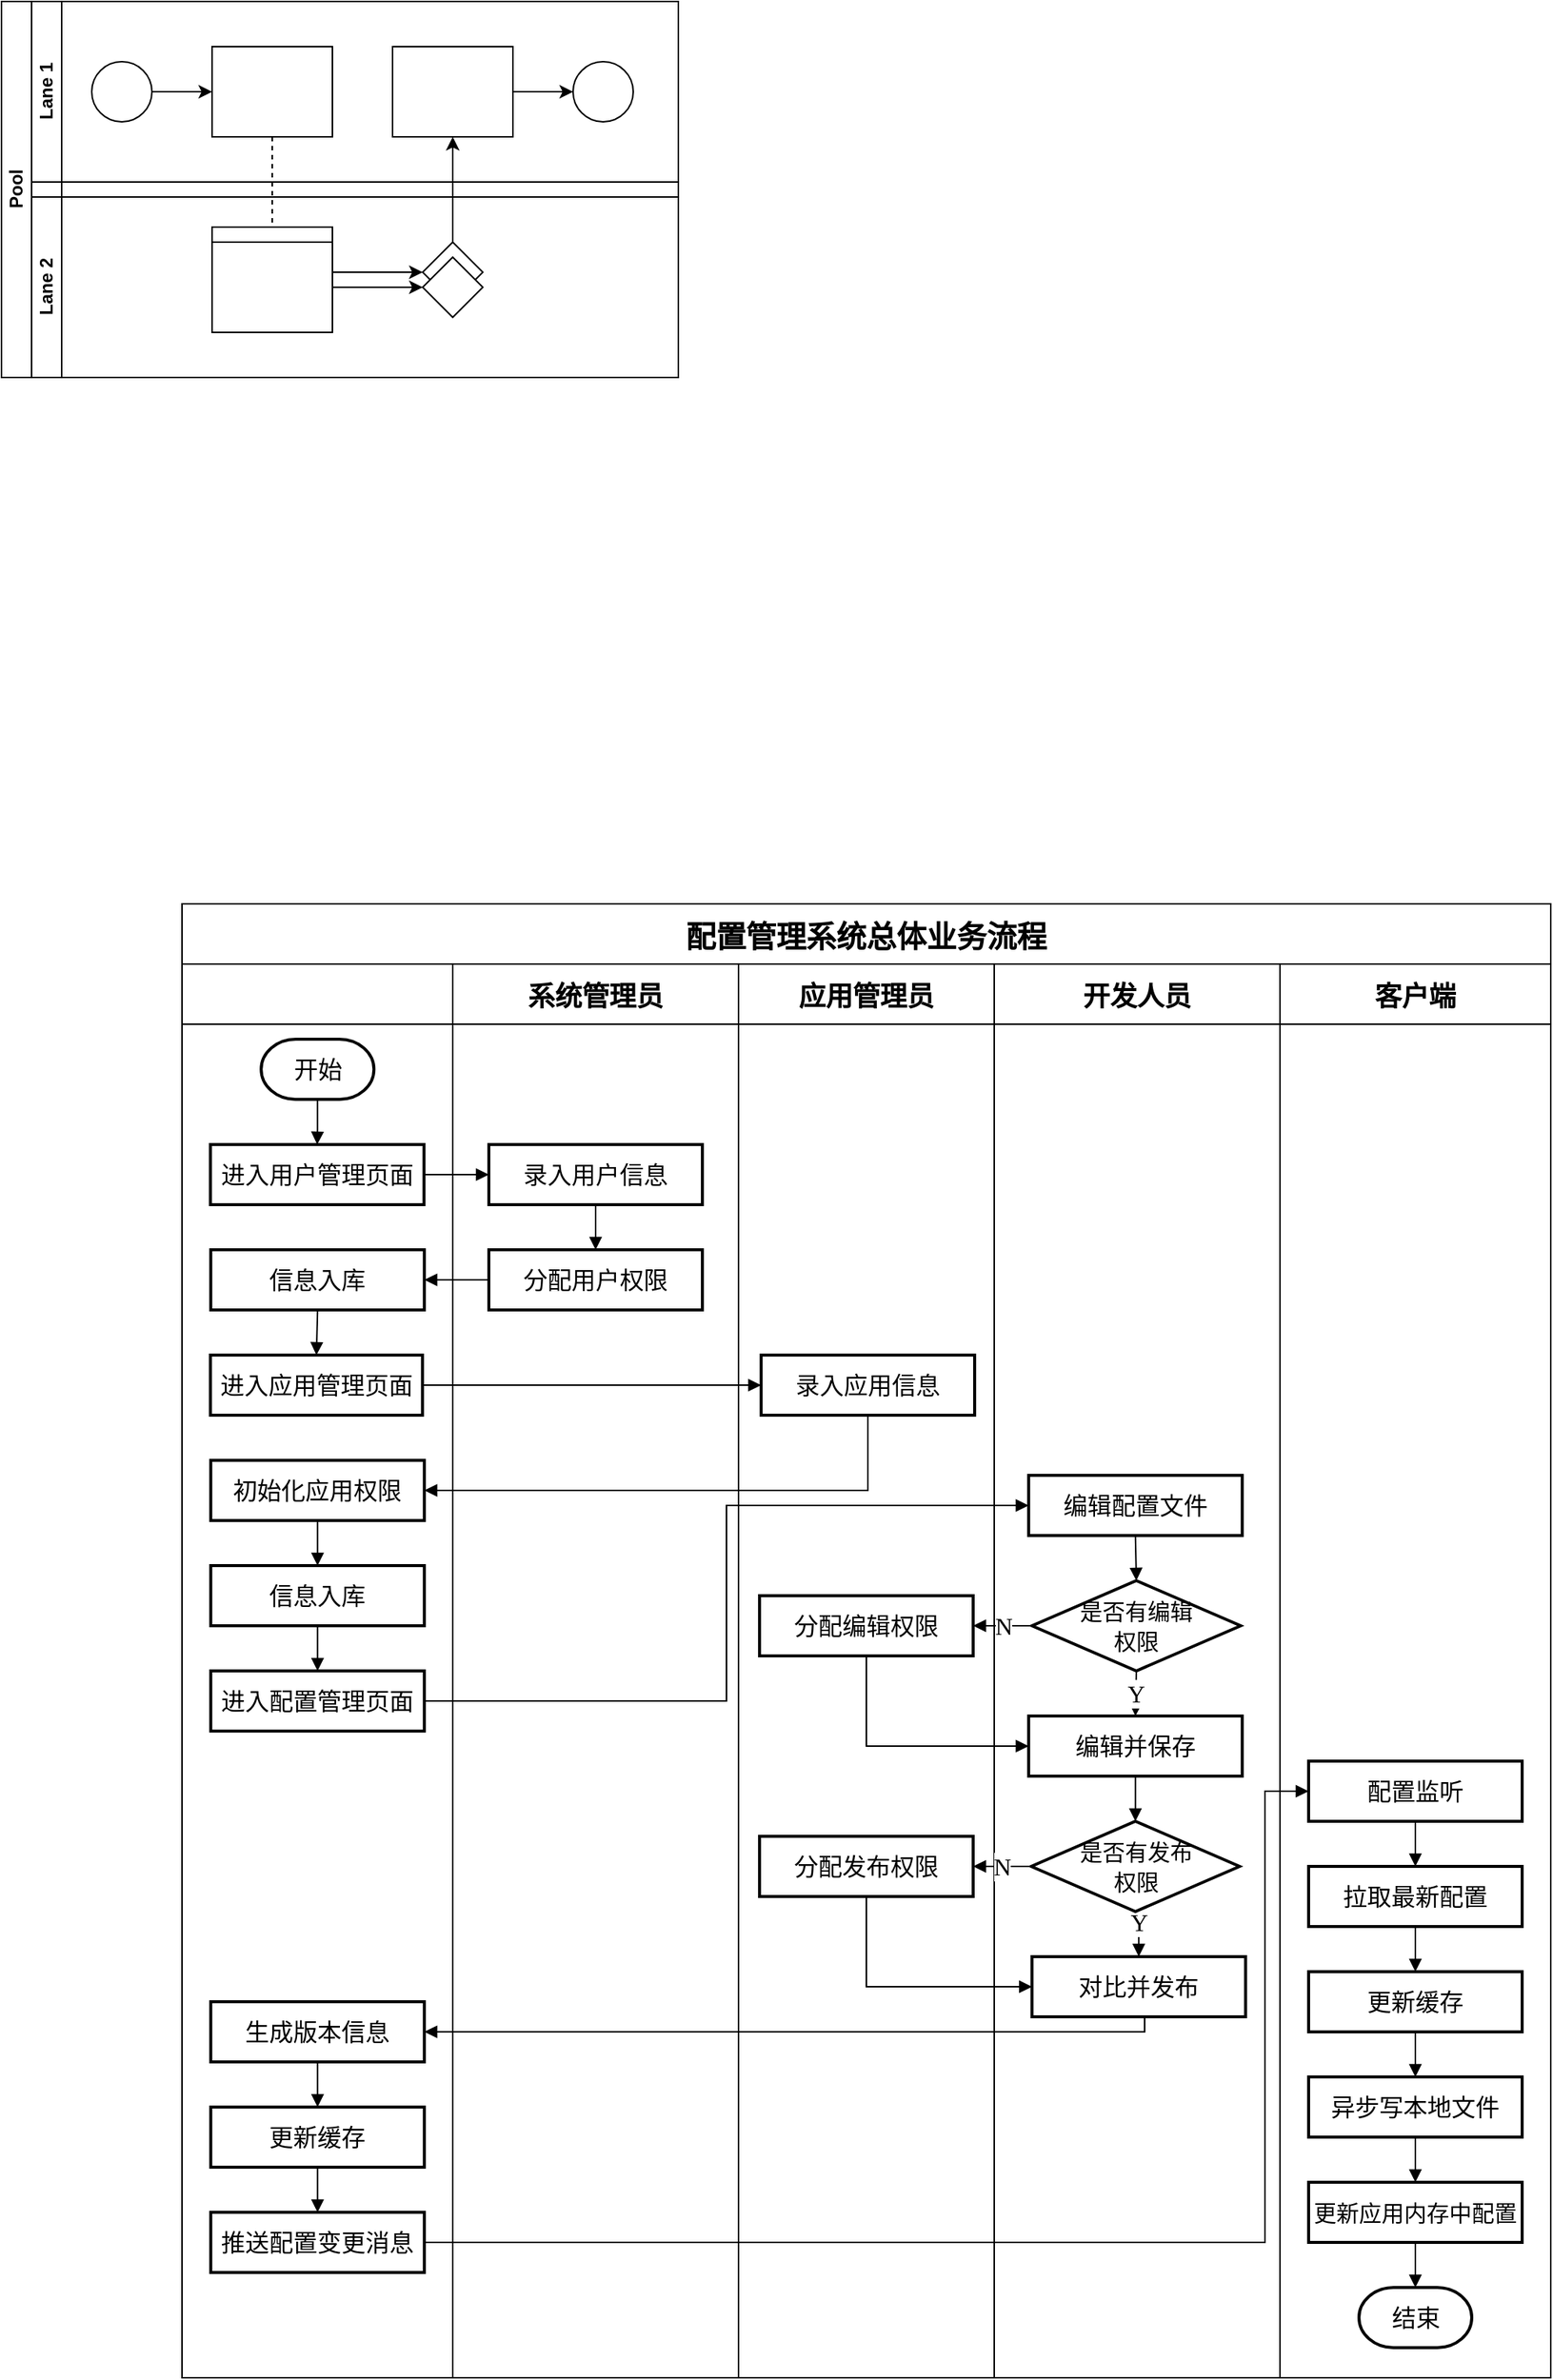 <mxfile version="17.1.3" type="github" pages="3">
  <diagram id="prtHgNgQTEPvFCAcTncT" name="Page-1">
    <mxGraphModel dx="1426" dy="826" grid="1" gridSize="10" guides="1" tooltips="1" connect="1" arrows="1" fold="1" page="1" pageScale="1" pageWidth="2339" pageHeight="3300" math="0" shadow="0">
      <root>
        <mxCell id="0" />
        <mxCell id="1" parent="0" />
        <mxCell id="dNxyNK7c78bLwvsdeMH5-19" value="Pool" style="swimlane;html=1;childLayout=stackLayout;resizeParent=1;resizeParentMax=0;horizontal=0;startSize=20;horizontalStack=0;" parent="1" vertex="1">
          <mxGeometry x="120" y="120" width="450" height="250" as="geometry">
            <mxRectangle x="120" y="120" width="30" height="50" as="alternateBounds" />
          </mxGeometry>
        </mxCell>
        <mxCell id="dNxyNK7c78bLwvsdeMH5-27" value="" style="edgeStyle=orthogonalEdgeStyle;rounded=0;orthogonalLoop=1;jettySize=auto;html=1;dashed=1;endArrow=none;endFill=0;" parent="dNxyNK7c78bLwvsdeMH5-19" source="dNxyNK7c78bLwvsdeMH5-24" target="dNxyNK7c78bLwvsdeMH5-26" edge="1">
          <mxGeometry relative="1" as="geometry" />
        </mxCell>
        <mxCell id="dNxyNK7c78bLwvsdeMH5-31" style="edgeStyle=orthogonalEdgeStyle;rounded=0;orthogonalLoop=1;jettySize=auto;html=1;endArrow=classic;endFill=1;" parent="dNxyNK7c78bLwvsdeMH5-19" source="dNxyNK7c78bLwvsdeMH5-28" target="dNxyNK7c78bLwvsdeMH5-30" edge="1">
          <mxGeometry relative="1" as="geometry" />
        </mxCell>
        <mxCell id="dNxyNK7c78bLwvsdeMH5-20" value="Lane 1" style="swimlane;html=1;startSize=20;horizontal=0;" parent="dNxyNK7c78bLwvsdeMH5-19" vertex="1">
          <mxGeometry x="20" width="430" height="120" as="geometry" />
        </mxCell>
        <mxCell id="dNxyNK7c78bLwvsdeMH5-25" value="" style="edgeStyle=orthogonalEdgeStyle;rounded=0;orthogonalLoop=1;jettySize=auto;html=1;" parent="dNxyNK7c78bLwvsdeMH5-20" source="dNxyNK7c78bLwvsdeMH5-23" target="dNxyNK7c78bLwvsdeMH5-24" edge="1">
          <mxGeometry relative="1" as="geometry" />
        </mxCell>
        <mxCell id="dNxyNK7c78bLwvsdeMH5-23" value="" style="ellipse;whiteSpace=wrap;html=1;" parent="dNxyNK7c78bLwvsdeMH5-20" vertex="1">
          <mxGeometry x="40" y="40" width="40" height="40" as="geometry" />
        </mxCell>
        <mxCell id="dNxyNK7c78bLwvsdeMH5-24" value="" style="rounded=0;whiteSpace=wrap;html=1;fontFamily=Helvetica;fontSize=12;fontColor=#000000;align=center;" parent="dNxyNK7c78bLwvsdeMH5-20" vertex="1">
          <mxGeometry x="120" y="30" width="80" height="60" as="geometry" />
        </mxCell>
        <mxCell id="dNxyNK7c78bLwvsdeMH5-33" value="" style="edgeStyle=orthogonalEdgeStyle;rounded=0;orthogonalLoop=1;jettySize=auto;html=1;endArrow=classic;endFill=1;" parent="dNxyNK7c78bLwvsdeMH5-20" source="dNxyNK7c78bLwvsdeMH5-30" target="dNxyNK7c78bLwvsdeMH5-32" edge="1">
          <mxGeometry relative="1" as="geometry" />
        </mxCell>
        <mxCell id="dNxyNK7c78bLwvsdeMH5-30" value="" style="rounded=0;whiteSpace=wrap;html=1;fontFamily=Helvetica;fontSize=12;fontColor=#000000;align=center;" parent="dNxyNK7c78bLwvsdeMH5-20" vertex="1">
          <mxGeometry x="240" y="30" width="80" height="60" as="geometry" />
        </mxCell>
        <mxCell id="dNxyNK7c78bLwvsdeMH5-32" value="" style="ellipse;whiteSpace=wrap;html=1;" parent="dNxyNK7c78bLwvsdeMH5-20" vertex="1">
          <mxGeometry x="360" y="40" width="40" height="40" as="geometry" />
        </mxCell>
        <mxCell id="dNxyNK7c78bLwvsdeMH5-21" value="Lane 2" style="swimlane;html=1;startSize=20;horizontal=0;" parent="dNxyNK7c78bLwvsdeMH5-19" vertex="1">
          <mxGeometry x="20" y="120" width="430" height="130" as="geometry" />
        </mxCell>
        <mxCell id="dNxyNK7c78bLwvsdeMH5-29" value="" style="edgeStyle=orthogonalEdgeStyle;rounded=0;orthogonalLoop=1;jettySize=auto;html=1;endArrow=classic;endFill=1;" parent="dNxyNK7c78bLwvsdeMH5-21" source="dNxyNK7c78bLwvsdeMH5-26" target="dNxyNK7c78bLwvsdeMH5-28" edge="1">
          <mxGeometry relative="1" as="geometry" />
        </mxCell>
        <mxCell id="dNxyNK7c78bLwvsdeMH5-26" value="" style="rounded=0;whiteSpace=wrap;html=1;fontFamily=Helvetica;fontSize=12;fontColor=#000000;align=center;" parent="dNxyNK7c78bLwvsdeMH5-21" vertex="1">
          <mxGeometry x="120" y="30" width="80" height="60" as="geometry" />
        </mxCell>
        <mxCell id="dNxyNK7c78bLwvsdeMH5-28" value="" style="rhombus;whiteSpace=wrap;html=1;fontFamily=Helvetica;fontSize=12;fontColor=#000000;align=center;" parent="dNxyNK7c78bLwvsdeMH5-21" vertex="1">
          <mxGeometry x="260" y="40" width="40" height="40" as="geometry" />
        </mxCell>
        <mxCell id="vpVi7uINoblf6swb5dLl-22" value="Lane 2" style="swimlane;html=1;startSize=20;horizontal=0;" vertex="1" parent="dNxyNK7c78bLwvsdeMH5-21">
          <mxGeometry y="10" width="430" height="120" as="geometry" />
        </mxCell>
        <mxCell id="vpVi7uINoblf6swb5dLl-23" value="" style="edgeStyle=orthogonalEdgeStyle;rounded=0;orthogonalLoop=1;jettySize=auto;html=1;endArrow=classic;endFill=1;" edge="1" parent="vpVi7uINoblf6swb5dLl-22" source="vpVi7uINoblf6swb5dLl-24" target="vpVi7uINoblf6swb5dLl-25">
          <mxGeometry relative="1" as="geometry" />
        </mxCell>
        <mxCell id="vpVi7uINoblf6swb5dLl-24" value="" style="rounded=0;whiteSpace=wrap;html=1;fontFamily=Helvetica;fontSize=12;fontColor=#000000;align=center;" vertex="1" parent="vpVi7uINoblf6swb5dLl-22">
          <mxGeometry x="120" y="30" width="80" height="60" as="geometry" />
        </mxCell>
        <mxCell id="vpVi7uINoblf6swb5dLl-25" value="" style="rhombus;whiteSpace=wrap;html=1;fontFamily=Helvetica;fontSize=12;fontColor=#000000;align=center;" vertex="1" parent="vpVi7uINoblf6swb5dLl-22">
          <mxGeometry x="260" y="40" width="40" height="40" as="geometry" />
        </mxCell>
        <mxCell id="Mh_DxKDhMLInw4IBFgg--3" value="配置管理系统总体业务流程" style="swimlane;childLayout=stackLayout;resizeParent=1;resizeParentMax=0;startSize=40;fontFamily=华文宋体;fontSize=20;fillColor=default;rounded=0;" vertex="1" parent="1">
          <mxGeometry x="240" y="720" width="910" height="980" as="geometry" />
        </mxCell>
        <mxCell id="Mh_DxKDhMLInw4IBFgg--4" value="" style="swimlane;startSize=40;fontFamily=华文宋体;fontSize=18;swimlaneLine=1;rounded=0;" vertex="1" parent="Mh_DxKDhMLInw4IBFgg--3">
          <mxGeometry y="40" width="180" height="940" as="geometry" />
        </mxCell>
        <mxCell id="Mh_DxKDhMLInw4IBFgg--13" value="" style="edgeStyle=orthogonalEdgeStyle;rounded=0;orthogonalLoop=1;jettySize=auto;html=1;fontFamily=华文宋体;fontSize=16;endArrow=block;endFill=1;" edge="1" parent="Mh_DxKDhMLInw4IBFgg--4" source="Mh_DxKDhMLInw4IBFgg--10" target="Mh_DxKDhMLInw4IBFgg--12">
          <mxGeometry relative="1" as="geometry" />
        </mxCell>
        <mxCell id="Mh_DxKDhMLInw4IBFgg--10" value="&lt;font style=&quot;font-size: 16px;&quot;&gt;开始&lt;/font&gt;" style="strokeWidth=2;html=1;shape=mxgraph.flowchart.terminator;whiteSpace=wrap;fontFamily=华文宋体;fontSize=16;" vertex="1" parent="Mh_DxKDhMLInw4IBFgg--4">
          <mxGeometry x="52.63" y="50" width="75" height="40" as="geometry" />
        </mxCell>
        <mxCell id="Mh_DxKDhMLInw4IBFgg--12" value="&lt;font style=&quot;font-size: 16px;&quot;&gt;进入用户管理页面&lt;/font&gt;" style="whiteSpace=wrap;html=1;fontSize=16;fontFamily=华文宋体;strokeWidth=2;align=center;verticalAlign=middle;" vertex="1" parent="Mh_DxKDhMLInw4IBFgg--4">
          <mxGeometry x="18.88" y="120" width="142" height="40" as="geometry" />
        </mxCell>
        <mxCell id="Mh_DxKDhMLInw4IBFgg--26" style="edgeStyle=orthogonalEdgeStyle;rounded=0;orthogonalLoop=1;jettySize=auto;html=1;exitX=0.5;exitY=1;exitDx=0;exitDy=0;entryX=0.5;entryY=0;entryDx=0;entryDy=0;fontFamily=华文宋体;fontSize=16;fontColor=none;endArrow=block;endFill=1;" edge="1" parent="Mh_DxKDhMLInw4IBFgg--4" source="Mh_DxKDhMLInw4IBFgg--20" target="Mh_DxKDhMLInw4IBFgg--24">
          <mxGeometry relative="1" as="geometry" />
        </mxCell>
        <mxCell id="Mh_DxKDhMLInw4IBFgg--20" value="&lt;font style=&quot;font-size: 16px;&quot;&gt;信息入库&lt;/font&gt;" style="whiteSpace=wrap;html=1;fontSize=16;fontFamily=华文宋体;strokeWidth=2;align=center;verticalAlign=middle;" vertex="1" parent="Mh_DxKDhMLInw4IBFgg--4">
          <mxGeometry x="19.13" y="190" width="142" height="40" as="geometry" />
        </mxCell>
        <mxCell id="Mh_DxKDhMLInw4IBFgg--24" value="&lt;font style=&quot;font-size: 16px;&quot;&gt;进入应用管理页面&lt;/font&gt;" style="whiteSpace=wrap;html=1;fontSize=16;fontFamily=华文宋体;strokeWidth=2;align=center;verticalAlign=middle;" vertex="1" parent="Mh_DxKDhMLInw4IBFgg--4">
          <mxGeometry x="18.88" y="260" width="141" height="40" as="geometry" />
        </mxCell>
        <mxCell id="Mh_DxKDhMLInw4IBFgg--41" style="edgeStyle=orthogonalEdgeStyle;rounded=0;orthogonalLoop=1;jettySize=auto;html=1;exitX=0.5;exitY=1;exitDx=0;exitDy=0;entryX=0.5;entryY=0;entryDx=0;entryDy=0;fontFamily=华文宋体;fontSize=16;fontColor=none;endArrow=block;endFill=1;" edge="1" parent="Mh_DxKDhMLInw4IBFgg--4" source="Mh_DxKDhMLInw4IBFgg--38" target="Mh_DxKDhMLInw4IBFgg--40">
          <mxGeometry relative="1" as="geometry" />
        </mxCell>
        <mxCell id="Mh_DxKDhMLInw4IBFgg--38" value="&lt;font style=&quot;font-size: 16px&quot;&gt;初始化应用权限&lt;/font&gt;" style="whiteSpace=wrap;html=1;fontSize=16;fontFamily=华文宋体;strokeWidth=2;align=center;verticalAlign=middle;" vertex="1" parent="Mh_DxKDhMLInw4IBFgg--4">
          <mxGeometry x="19.13" y="330" width="142" height="40" as="geometry" />
        </mxCell>
        <mxCell id="Mh_DxKDhMLInw4IBFgg--66" style="edgeStyle=orthogonalEdgeStyle;rounded=0;orthogonalLoop=1;jettySize=auto;html=1;exitX=0.5;exitY=1;exitDx=0;exitDy=0;entryX=0.5;entryY=0;entryDx=0;entryDy=0;fontFamily=华文宋体;fontSize=16;fontColor=none;endArrow=block;endFill=1;" edge="1" parent="Mh_DxKDhMLInw4IBFgg--4" source="Mh_DxKDhMLInw4IBFgg--40" target="Mh_DxKDhMLInw4IBFgg--65">
          <mxGeometry relative="1" as="geometry" />
        </mxCell>
        <mxCell id="Mh_DxKDhMLInw4IBFgg--40" value="&lt;font style=&quot;font-size: 16px&quot;&gt;信息入库&lt;/font&gt;" style="whiteSpace=wrap;html=1;fontSize=16;fontFamily=华文宋体;strokeWidth=2;align=center;verticalAlign=middle;" vertex="1" parent="Mh_DxKDhMLInw4IBFgg--4">
          <mxGeometry x="19.13" y="400" width="142" height="40" as="geometry" />
        </mxCell>
        <mxCell id="Mh_DxKDhMLInw4IBFgg--65" value="&lt;font style=&quot;font-size: 16px;&quot;&gt;进入配置管理页面&lt;/font&gt;" style="whiteSpace=wrap;html=1;fontSize=16;fontFamily=华文宋体;strokeWidth=2;align=center;verticalAlign=middle;" vertex="1" parent="Mh_DxKDhMLInw4IBFgg--4">
          <mxGeometry x="19.13" y="470" width="142" height="40" as="geometry" />
        </mxCell>
        <mxCell id="Mh_DxKDhMLInw4IBFgg--125" style="edgeStyle=orthogonalEdgeStyle;rounded=0;orthogonalLoop=1;jettySize=auto;html=1;exitX=0.5;exitY=1;exitDx=0;exitDy=0;entryX=0.5;entryY=0;entryDx=0;entryDy=0;fontFamily=华文宋体;fontSize=16;fontColor=none;endArrow=block;endFill=1;" edge="1" parent="Mh_DxKDhMLInw4IBFgg--4" source="Mh_DxKDhMLInw4IBFgg--121" target="Mh_DxKDhMLInw4IBFgg--122">
          <mxGeometry relative="1" as="geometry" />
        </mxCell>
        <mxCell id="Mh_DxKDhMLInw4IBFgg--121" value="&lt;span style=&quot;font-size: 16px;&quot;&gt;生成版本信息&lt;/span&gt;" style="whiteSpace=wrap;html=1;fontSize=16;fontFamily=华文宋体;strokeWidth=2;align=center;verticalAlign=middle;" vertex="1" parent="Mh_DxKDhMLInw4IBFgg--4">
          <mxGeometry x="19.13" y="690" width="142" height="40" as="geometry" />
        </mxCell>
        <mxCell id="Mh_DxKDhMLInw4IBFgg--127" style="edgeStyle=orthogonalEdgeStyle;rounded=0;orthogonalLoop=1;jettySize=auto;html=1;exitX=0.5;exitY=1;exitDx=0;exitDy=0;entryX=0.5;entryY=0;entryDx=0;entryDy=0;fontFamily=华文宋体;fontSize=16;fontColor=none;endArrow=block;endFill=1;" edge="1" parent="Mh_DxKDhMLInw4IBFgg--4" source="Mh_DxKDhMLInw4IBFgg--122" target="Mh_DxKDhMLInw4IBFgg--126">
          <mxGeometry relative="1" as="geometry" />
        </mxCell>
        <mxCell id="Mh_DxKDhMLInw4IBFgg--122" value="&lt;span style=&quot;font-size: 16px;&quot;&gt;更新缓存&lt;/span&gt;" style="whiteSpace=wrap;html=1;fontSize=16;fontFamily=华文宋体;strokeWidth=2;align=center;verticalAlign=middle;" vertex="1" parent="Mh_DxKDhMLInw4IBFgg--4">
          <mxGeometry x="19.13" y="760" width="142" height="40" as="geometry" />
        </mxCell>
        <mxCell id="Mh_DxKDhMLInw4IBFgg--126" value="&lt;span style=&quot;font-size: 16px;&quot;&gt;推送配置变更消息&lt;/span&gt;" style="whiteSpace=wrap;html=1;fontSize=16;fontFamily=华文宋体;strokeWidth=2;align=center;verticalAlign=middle;" vertex="1" parent="Mh_DxKDhMLInw4IBFgg--4">
          <mxGeometry x="19.13" y="830" width="142" height="40" as="geometry" />
        </mxCell>
        <mxCell id="Mh_DxKDhMLInw4IBFgg--5" value="系统管理员" style="swimlane;startSize=40;fontFamily=华文宋体;fontSize=18;" vertex="1" parent="Mh_DxKDhMLInw4IBFgg--3">
          <mxGeometry x="180" y="40" width="190" height="940" as="geometry" />
        </mxCell>
        <mxCell id="Mh_DxKDhMLInw4IBFgg--19" style="edgeStyle=orthogonalEdgeStyle;rounded=0;orthogonalLoop=1;jettySize=auto;html=1;exitX=0.5;exitY=1;exitDx=0;exitDy=0;entryX=0.5;entryY=0;entryDx=0;entryDy=0;fontFamily=华文宋体;fontSize=16;fontColor=none;endArrow=block;endFill=1;" edge="1" parent="Mh_DxKDhMLInw4IBFgg--5" source="Mh_DxKDhMLInw4IBFgg--16" target="Mh_DxKDhMLInw4IBFgg--18">
          <mxGeometry relative="1" as="geometry" />
        </mxCell>
        <mxCell id="Mh_DxKDhMLInw4IBFgg--16" value="&lt;font style=&quot;font-size: 16px;&quot;&gt;录入用户信息&lt;/font&gt;" style="whiteSpace=wrap;html=1;fontSize=16;fontFamily=华文宋体;strokeWidth=2;align=center;verticalAlign=middle;" vertex="1" parent="Mh_DxKDhMLInw4IBFgg--5">
          <mxGeometry x="24" y="120" width="142" height="40" as="geometry" />
        </mxCell>
        <mxCell id="Mh_DxKDhMLInw4IBFgg--18" value="&lt;font style=&quot;font-size: 16px;&quot;&gt;分配用户权限&lt;/font&gt;" style="whiteSpace=wrap;html=1;fontSize=16;fontFamily=华文宋体;strokeWidth=2;align=center;verticalAlign=middle;" vertex="1" parent="Mh_DxKDhMLInw4IBFgg--5">
          <mxGeometry x="24" y="190" width="142" height="40" as="geometry" />
        </mxCell>
        <mxCell id="Mh_DxKDhMLInw4IBFgg--7" value="应用管理员" style="swimlane;startSize=40;fontFamily=华文宋体;fontSize=18;" vertex="1" parent="Mh_DxKDhMLInw4IBFgg--3">
          <mxGeometry x="370" y="40" width="170" height="940" as="geometry" />
        </mxCell>
        <mxCell id="Mh_DxKDhMLInw4IBFgg--27" value="&lt;font style=&quot;font-size: 16px;&quot;&gt;录入应用信息&lt;/font&gt;" style="whiteSpace=wrap;html=1;fontSize=16;fontFamily=华文宋体;strokeWidth=2;align=center;verticalAlign=middle;" vertex="1" parent="Mh_DxKDhMLInw4IBFgg--7">
          <mxGeometry x="15" y="260" width="142" height="40" as="geometry" />
        </mxCell>
        <mxCell id="Mh_DxKDhMLInw4IBFgg--71" value="&lt;font style=&quot;font-size: 16px;&quot;&gt;分配编辑权限&lt;/font&gt;" style="whiteSpace=wrap;html=1;fontSize=16;fontFamily=华文宋体;strokeWidth=2;align=center;verticalAlign=middle;" vertex="1" parent="Mh_DxKDhMLInw4IBFgg--7">
          <mxGeometry x="14" y="420" width="142" height="40" as="geometry" />
        </mxCell>
        <mxCell id="Mh_DxKDhMLInw4IBFgg--115" value="&lt;font style=&quot;font-size: 16px;&quot;&gt;分配发布权限&lt;/font&gt;" style="whiteSpace=wrap;html=1;fontSize=16;fontFamily=华文宋体;strokeWidth=2;align=center;verticalAlign=middle;" vertex="1" parent="Mh_DxKDhMLInw4IBFgg--7">
          <mxGeometry x="14" y="580" width="142" height="40" as="geometry" />
        </mxCell>
        <mxCell id="Mh_DxKDhMLInw4IBFgg--6" value="开发人员" style="swimlane;startSize=40;fontFamily=华文宋体;fontSize=18;" vertex="1" parent="Mh_DxKDhMLInw4IBFgg--3">
          <mxGeometry x="540" y="40" width="190" height="940" as="geometry" />
        </mxCell>
        <mxCell id="Mh_DxKDhMLInw4IBFgg--73" style="edgeStyle=orthogonalEdgeStyle;rounded=0;orthogonalLoop=1;jettySize=auto;html=1;exitX=0.5;exitY=1;exitDx=0;exitDy=0;entryX=0.5;entryY=0;entryDx=0;entryDy=0;entryPerimeter=0;fontFamily=华文宋体;fontSize=16;fontColor=none;endArrow=block;endFill=1;" edge="1" parent="Mh_DxKDhMLInw4IBFgg--6" source="Mh_DxKDhMLInw4IBFgg--67" target="Mh_DxKDhMLInw4IBFgg--69">
          <mxGeometry relative="1" as="geometry" />
        </mxCell>
        <mxCell id="Mh_DxKDhMLInw4IBFgg--67" value="&lt;span style=&quot;font-size: 16px;&quot;&gt;编辑配置文件&lt;/span&gt;" style="whiteSpace=wrap;html=1;fontSize=16;fontFamily=华文宋体;strokeWidth=2;align=center;verticalAlign=middle;" vertex="1" parent="Mh_DxKDhMLInw4IBFgg--6">
          <mxGeometry x="22.88" y="340" width="142" height="40" as="geometry" />
        </mxCell>
        <mxCell id="Mh_DxKDhMLInw4IBFgg--108" value="Y" style="edgeStyle=orthogonalEdgeStyle;rounded=0;orthogonalLoop=1;jettySize=auto;html=1;exitX=0.5;exitY=1;exitDx=0;exitDy=0;exitPerimeter=0;entryX=0.5;entryY=0;entryDx=0;entryDy=0;fontFamily=华文宋体;fontSize=16;fontColor=none;endArrow=block;endFill=1;" edge="1" parent="Mh_DxKDhMLInw4IBFgg--6" source="Mh_DxKDhMLInw4IBFgg--69" target="Mh_DxKDhMLInw4IBFgg--107">
          <mxGeometry relative="1" as="geometry" />
        </mxCell>
        <mxCell id="Mh_DxKDhMLInw4IBFgg--69" value="&lt;font style=&quot;font-size: 15px&quot;&gt;是否有编辑&lt;br&gt;权限&lt;/font&gt;" style="strokeWidth=2;html=1;shape=mxgraph.flowchart.decision;whiteSpace=wrap;rounded=0;fontFamily=华文宋体;fontSize=16;fontColor=none;fillColor=default;" vertex="1" parent="Mh_DxKDhMLInw4IBFgg--6">
          <mxGeometry x="25.13" y="410" width="138.75" height="60" as="geometry" />
        </mxCell>
        <mxCell id="Mh_DxKDhMLInw4IBFgg--111" style="edgeStyle=orthogonalEdgeStyle;rounded=0;orthogonalLoop=1;jettySize=auto;html=1;exitX=0.5;exitY=1;exitDx=0;exitDy=0;entryX=0.5;entryY=0;entryDx=0;entryDy=0;entryPerimeter=0;fontFamily=华文宋体;fontSize=16;fontColor=none;endArrow=block;endFill=1;" edge="1" parent="Mh_DxKDhMLInw4IBFgg--6" source="Mh_DxKDhMLInw4IBFgg--107" target="Mh_DxKDhMLInw4IBFgg--110">
          <mxGeometry relative="1" as="geometry" />
        </mxCell>
        <mxCell id="Mh_DxKDhMLInw4IBFgg--107" value="&lt;span style=&quot;font-size: 16px;&quot;&gt;编辑并保存&lt;/span&gt;" style="whiteSpace=wrap;html=1;fontSize=16;fontFamily=华文宋体;strokeWidth=2;align=center;verticalAlign=middle;" vertex="1" parent="Mh_DxKDhMLInw4IBFgg--6">
          <mxGeometry x="22.88" y="500" width="142" height="40" as="geometry" />
        </mxCell>
        <mxCell id="Mh_DxKDhMLInw4IBFgg--118" style="edgeStyle=orthogonalEdgeStyle;rounded=0;orthogonalLoop=1;jettySize=auto;html=1;exitX=0.5;exitY=1;exitDx=0;exitDy=0;exitPerimeter=0;entryX=0.5;entryY=0;entryDx=0;entryDy=0;fontFamily=华文宋体;fontSize=16;fontColor=none;endArrow=block;endFill=1;" edge="1" parent="Mh_DxKDhMLInw4IBFgg--6" source="Mh_DxKDhMLInw4IBFgg--110" target="Mh_DxKDhMLInw4IBFgg--117">
          <mxGeometry relative="1" as="geometry" />
        </mxCell>
        <mxCell id="Mh_DxKDhMLInw4IBFgg--119" value="Y" style="edgeLabel;html=1;align=center;verticalAlign=middle;resizable=0;points=[];fontSize=16;fontFamily=华文宋体;fontColor=none;" vertex="1" connectable="0" parent="Mh_DxKDhMLInw4IBFgg--118">
          <mxGeometry x="-0.467" relative="1" as="geometry">
            <mxPoint as="offset" />
          </mxGeometry>
        </mxCell>
        <mxCell id="Mh_DxKDhMLInw4IBFgg--110" value="&lt;font style=&quot;font-size: 15px&quot;&gt;是否有发布&lt;br&gt;权限&lt;/font&gt;" style="strokeWidth=2;html=1;shape=mxgraph.flowchart.decision;whiteSpace=wrap;rounded=0;fontFamily=华文宋体;fontSize=16;fontColor=none;fillColor=default;" vertex="1" parent="Mh_DxKDhMLInw4IBFgg--6">
          <mxGeometry x="24.63" y="570" width="138.5" height="60" as="geometry" />
        </mxCell>
        <mxCell id="Mh_DxKDhMLInw4IBFgg--117" value="&lt;span style=&quot;font-size: 16px;&quot;&gt;对比并发布&lt;/span&gt;" style="whiteSpace=wrap;html=1;fontSize=16;fontFamily=华文宋体;strokeWidth=2;align=center;verticalAlign=middle;" vertex="1" parent="Mh_DxKDhMLInw4IBFgg--6">
          <mxGeometry x="25.13" y="660" width="142" height="40" as="geometry" />
        </mxCell>
        <mxCell id="Mh_DxKDhMLInw4IBFgg--8" value="客户端" style="swimlane;startSize=40;fontFamily=华文宋体;fontSize=18;" vertex="1" parent="Mh_DxKDhMLInw4IBFgg--3">
          <mxGeometry x="730" y="40" width="180" height="940" as="geometry" />
        </mxCell>
        <mxCell id="Mh_DxKDhMLInw4IBFgg--229" style="edgeStyle=orthogonalEdgeStyle;rounded=0;orthogonalLoop=1;jettySize=auto;html=1;exitX=0.5;exitY=1;exitDx=0;exitDy=0;fontFamily=华文宋体;fontSize=16;fontColor=none;endArrow=block;endFill=1;" edge="1" parent="Mh_DxKDhMLInw4IBFgg--8" source="Mh_DxKDhMLInw4IBFgg--176" target="Mh_DxKDhMLInw4IBFgg--228">
          <mxGeometry relative="1" as="geometry" />
        </mxCell>
        <mxCell id="Mh_DxKDhMLInw4IBFgg--176" value="&lt;span style=&quot;font-size: 16px;&quot;&gt;配置监听&lt;/span&gt;" style="whiteSpace=wrap;html=1;fontSize=16;fontFamily=华文宋体;strokeWidth=2;align=center;verticalAlign=middle;" vertex="1" parent="Mh_DxKDhMLInw4IBFgg--8">
          <mxGeometry x="19" y="530" width="142" height="40" as="geometry" />
        </mxCell>
        <mxCell id="Mh_DxKDhMLInw4IBFgg--231" style="edgeStyle=orthogonalEdgeStyle;rounded=0;orthogonalLoop=1;jettySize=auto;html=1;exitX=0.5;exitY=1;exitDx=0;exitDy=0;entryX=0.5;entryY=0;entryDx=0;entryDy=0;fontFamily=华文宋体;fontSize=16;fontColor=none;endArrow=block;endFill=1;" edge="1" parent="Mh_DxKDhMLInw4IBFgg--8" source="Mh_DxKDhMLInw4IBFgg--228" target="Mh_DxKDhMLInw4IBFgg--230">
          <mxGeometry relative="1" as="geometry" />
        </mxCell>
        <mxCell id="Mh_DxKDhMLInw4IBFgg--228" value="&lt;span style=&quot;font-size: 16px;&quot;&gt;拉取最新配置&lt;/span&gt;" style="whiteSpace=wrap;html=1;fontSize=16;fontFamily=华文宋体;strokeWidth=2;align=center;verticalAlign=middle;" vertex="1" parent="Mh_DxKDhMLInw4IBFgg--8">
          <mxGeometry x="19" y="600" width="142" height="40" as="geometry" />
        </mxCell>
        <mxCell id="Mh_DxKDhMLInw4IBFgg--234" style="edgeStyle=orthogonalEdgeStyle;rounded=0;orthogonalLoop=1;jettySize=auto;html=1;exitX=0.5;exitY=1;exitDx=0;exitDy=0;entryX=0.5;entryY=0;entryDx=0;entryDy=0;fontFamily=华文宋体;fontSize=16;fontColor=none;endArrow=block;endFill=1;" edge="1" parent="Mh_DxKDhMLInw4IBFgg--8" source="Mh_DxKDhMLInw4IBFgg--230" target="Mh_DxKDhMLInw4IBFgg--233">
          <mxGeometry relative="1" as="geometry" />
        </mxCell>
        <mxCell id="Mh_DxKDhMLInw4IBFgg--230" value="&lt;span style=&quot;font-size: 16px;&quot;&gt;更新缓存&lt;/span&gt;" style="whiteSpace=wrap;html=1;fontSize=16;fontFamily=华文宋体;strokeWidth=2;align=center;verticalAlign=middle;" vertex="1" parent="Mh_DxKDhMLInw4IBFgg--8">
          <mxGeometry x="19" y="670" width="142" height="40" as="geometry" />
        </mxCell>
        <mxCell id="Mh_DxKDhMLInw4IBFgg--236" style="edgeStyle=orthogonalEdgeStyle;rounded=0;orthogonalLoop=1;jettySize=auto;html=1;exitX=0.5;exitY=1;exitDx=0;exitDy=0;fontFamily=华文宋体;fontSize=16;fontColor=none;endArrow=block;endFill=1;" edge="1" parent="Mh_DxKDhMLInw4IBFgg--8" source="Mh_DxKDhMLInw4IBFgg--233" target="Mh_DxKDhMLInw4IBFgg--235">
          <mxGeometry relative="1" as="geometry" />
        </mxCell>
        <mxCell id="Mh_DxKDhMLInw4IBFgg--233" value="&lt;span style=&quot;font-size: 16px;&quot;&gt;异步写本地文件&lt;/span&gt;" style="whiteSpace=wrap;html=1;fontSize=16;fontFamily=华文宋体;strokeWidth=2;align=center;verticalAlign=middle;" vertex="1" parent="Mh_DxKDhMLInw4IBFgg--8">
          <mxGeometry x="19" y="740" width="142" height="40" as="geometry" />
        </mxCell>
        <mxCell id="Mh_DxKDhMLInw4IBFgg--238" style="edgeStyle=orthogonalEdgeStyle;rounded=0;orthogonalLoop=1;jettySize=auto;html=1;exitX=0.5;exitY=1;exitDx=0;exitDy=0;fontFamily=华文宋体;fontSize=16;fontColor=none;endArrow=block;endFill=1;" edge="1" parent="Mh_DxKDhMLInw4IBFgg--8" source="Mh_DxKDhMLInw4IBFgg--235" target="Mh_DxKDhMLInw4IBFgg--237">
          <mxGeometry relative="1" as="geometry" />
        </mxCell>
        <mxCell id="Mh_DxKDhMLInw4IBFgg--235" value="&lt;span style=&quot;font-size: 15px;&quot;&gt;更新应用内存中配置&lt;/span&gt;" style="whiteSpace=wrap;html=1;fontSize=15;fontFamily=华文宋体;strokeWidth=2;align=center;verticalAlign=middle;" vertex="1" parent="Mh_DxKDhMLInw4IBFgg--8">
          <mxGeometry x="19" y="810" width="142" height="40" as="geometry" />
        </mxCell>
        <mxCell id="Mh_DxKDhMLInw4IBFgg--237" value="&lt;font style=&quot;font-size: 16px;&quot;&gt;结束&lt;/font&gt;" style="strokeWidth=2;html=1;shape=mxgraph.flowchart.terminator;whiteSpace=wrap;fontFamily=华文宋体;fontSize=16;" vertex="1" parent="Mh_DxKDhMLInw4IBFgg--8">
          <mxGeometry x="52.5" y="880" width="75" height="40" as="geometry" />
        </mxCell>
        <mxCell id="Mh_DxKDhMLInw4IBFgg--17" style="edgeStyle=orthogonalEdgeStyle;rounded=0;orthogonalLoop=1;jettySize=auto;html=1;exitX=1;exitY=0.5;exitDx=0;exitDy=0;fontFamily=华文宋体;fontSize=16;fontColor=none;endArrow=block;endFill=1;" edge="1" parent="Mh_DxKDhMLInw4IBFgg--3" source="Mh_DxKDhMLInw4IBFgg--12" target="Mh_DxKDhMLInw4IBFgg--16">
          <mxGeometry relative="1" as="geometry" />
        </mxCell>
        <mxCell id="Mh_DxKDhMLInw4IBFgg--21" style="edgeStyle=orthogonalEdgeStyle;rounded=0;orthogonalLoop=1;jettySize=auto;html=1;exitX=0;exitY=0.5;exitDx=0;exitDy=0;entryX=1;entryY=0.5;entryDx=0;entryDy=0;fontFamily=华文宋体;fontSize=16;fontColor=none;endArrow=block;endFill=1;" edge="1" parent="Mh_DxKDhMLInw4IBFgg--3" source="Mh_DxKDhMLInw4IBFgg--18" target="Mh_DxKDhMLInw4IBFgg--20">
          <mxGeometry relative="1" as="geometry" />
        </mxCell>
        <mxCell id="Mh_DxKDhMLInw4IBFgg--33" style="edgeStyle=orthogonalEdgeStyle;rounded=0;orthogonalLoop=1;jettySize=auto;html=1;exitX=1;exitY=0.5;exitDx=0;exitDy=0;entryX=0;entryY=0.5;entryDx=0;entryDy=0;fontFamily=华文宋体;fontSize=16;fontColor=none;endArrow=block;endFill=1;" edge="1" parent="Mh_DxKDhMLInw4IBFgg--3" source="Mh_DxKDhMLInw4IBFgg--24" target="Mh_DxKDhMLInw4IBFgg--27">
          <mxGeometry relative="1" as="geometry" />
        </mxCell>
        <mxCell id="Mh_DxKDhMLInw4IBFgg--39" style="edgeStyle=orthogonalEdgeStyle;rounded=0;orthogonalLoop=1;jettySize=auto;html=1;exitX=0.5;exitY=1;exitDx=0;exitDy=0;entryX=1;entryY=0.5;entryDx=0;entryDy=0;fontFamily=华文宋体;fontSize=16;fontColor=none;endArrow=block;endFill=1;" edge="1" parent="Mh_DxKDhMLInw4IBFgg--3" source="Mh_DxKDhMLInw4IBFgg--27" target="Mh_DxKDhMLInw4IBFgg--38">
          <mxGeometry relative="1" as="geometry" />
        </mxCell>
        <mxCell id="Mh_DxKDhMLInw4IBFgg--68" style="edgeStyle=orthogonalEdgeStyle;rounded=0;orthogonalLoop=1;jettySize=auto;html=1;exitX=1;exitY=0.5;exitDx=0;exitDy=0;entryX=0;entryY=0.5;entryDx=0;entryDy=0;fontFamily=华文宋体;fontSize=16;fontColor=none;endArrow=block;endFill=1;" edge="1" parent="Mh_DxKDhMLInw4IBFgg--3" source="Mh_DxKDhMLInw4IBFgg--65" target="Mh_DxKDhMLInw4IBFgg--67">
          <mxGeometry relative="1" as="geometry" />
        </mxCell>
        <mxCell id="Mh_DxKDhMLInw4IBFgg--106" value="N" style="edgeStyle=orthogonalEdgeStyle;rounded=0;orthogonalLoop=1;jettySize=auto;html=1;exitX=0;exitY=0.5;exitDx=0;exitDy=0;exitPerimeter=0;entryX=1;entryY=0.5;entryDx=0;entryDy=0;fontFamily=华文宋体;fontSize=16;fontColor=none;endArrow=block;endFill=1;" edge="1" parent="Mh_DxKDhMLInw4IBFgg--3" source="Mh_DxKDhMLInw4IBFgg--69" target="Mh_DxKDhMLInw4IBFgg--71">
          <mxGeometry relative="1" as="geometry" />
        </mxCell>
        <mxCell id="Mh_DxKDhMLInw4IBFgg--109" style="edgeStyle=orthogonalEdgeStyle;rounded=0;orthogonalLoop=1;jettySize=auto;html=1;exitX=0.5;exitY=1;exitDx=0;exitDy=0;entryX=0;entryY=0.5;entryDx=0;entryDy=0;fontFamily=华文宋体;fontSize=16;fontColor=none;endArrow=block;endFill=1;" edge="1" parent="Mh_DxKDhMLInw4IBFgg--3" source="Mh_DxKDhMLInw4IBFgg--71" target="Mh_DxKDhMLInw4IBFgg--107">
          <mxGeometry relative="1" as="geometry" />
        </mxCell>
        <mxCell id="Mh_DxKDhMLInw4IBFgg--116" value="N" style="edgeStyle=orthogonalEdgeStyle;rounded=0;orthogonalLoop=1;jettySize=auto;html=1;exitX=0;exitY=0.5;exitDx=0;exitDy=0;exitPerimeter=0;entryX=1;entryY=0.5;entryDx=0;entryDy=0;fontFamily=华文宋体;fontSize=16;fontColor=none;endArrow=block;endFill=1;" edge="1" parent="Mh_DxKDhMLInw4IBFgg--3" source="Mh_DxKDhMLInw4IBFgg--110" target="Mh_DxKDhMLInw4IBFgg--115">
          <mxGeometry relative="1" as="geometry" />
        </mxCell>
        <mxCell id="Mh_DxKDhMLInw4IBFgg--120" style="edgeStyle=orthogonalEdgeStyle;rounded=0;orthogonalLoop=1;jettySize=auto;html=1;exitX=0.5;exitY=1;exitDx=0;exitDy=0;entryX=0;entryY=0.5;entryDx=0;entryDy=0;fontFamily=华文宋体;fontSize=16;fontColor=none;endArrow=block;endFill=1;" edge="1" parent="Mh_DxKDhMLInw4IBFgg--3" source="Mh_DxKDhMLInw4IBFgg--115" target="Mh_DxKDhMLInw4IBFgg--117">
          <mxGeometry relative="1" as="geometry" />
        </mxCell>
        <mxCell id="Mh_DxKDhMLInw4IBFgg--177" style="edgeStyle=orthogonalEdgeStyle;rounded=0;orthogonalLoop=1;jettySize=auto;html=1;exitX=1;exitY=0.5;exitDx=0;exitDy=0;fontFamily=华文宋体;fontSize=16;fontColor=none;endArrow=block;endFill=1;entryX=0;entryY=0.5;entryDx=0;entryDy=0;" edge="1" parent="Mh_DxKDhMLInw4IBFgg--3" source="Mh_DxKDhMLInw4IBFgg--126" target="Mh_DxKDhMLInw4IBFgg--176">
          <mxGeometry relative="1" as="geometry">
            <mxPoint x="680" y="580" as="targetPoint" />
            <Array as="points">
              <mxPoint x="720" y="890" />
              <mxPoint x="720" y="590" />
            </Array>
          </mxGeometry>
        </mxCell>
        <mxCell id="Mh_DxKDhMLInw4IBFgg--239" style="edgeStyle=orthogonalEdgeStyle;rounded=0;orthogonalLoop=1;jettySize=auto;html=1;exitX=0.5;exitY=1;exitDx=0;exitDy=0;entryX=1;entryY=0.5;entryDx=0;entryDy=0;fontFamily=华文宋体;fontSize=15;fontColor=none;endArrow=block;endFill=1;" edge="1" parent="Mh_DxKDhMLInw4IBFgg--3" source="Mh_DxKDhMLInw4IBFgg--117" target="Mh_DxKDhMLInw4IBFgg--121">
          <mxGeometry relative="1" as="geometry">
            <Array as="points">
              <mxPoint x="640" y="750" />
            </Array>
          </mxGeometry>
        </mxCell>
      </root>
    </mxGraphModel>
  </diagram>
  <diagram id="jSfoPk2qc9v5_1uQAuXB" name="function">
    <mxGraphModel dx="823" dy="562" grid="1" gridSize="10" guides="1" tooltips="1" connect="1" arrows="1" fold="1" page="1" pageScale="1" pageWidth="2339" pageHeight="3300" math="0" shadow="0">
      <root>
        <mxCell id="Nnm8WDqMuxHNNKsXmkyH-0" />
        <mxCell id="Nnm8WDqMuxHNNKsXmkyH-1" parent="Nnm8WDqMuxHNNKsXmkyH-0" />
        <mxCell id="Nnm8WDqMuxHNNKsXmkyH-58" style="edgeStyle=orthogonalEdgeStyle;rounded=0;orthogonalLoop=1;jettySize=auto;html=1;exitX=0.5;exitY=1;exitDx=0;exitDy=0;fontSize=18;endArrow=none;endFill=0;fontFamily=华文宋体;" edge="1" parent="Nnm8WDqMuxHNNKsXmkyH-1" source="Nnm8WDqMuxHNNKsXmkyH-47" target="Nnm8WDqMuxHNNKsXmkyH-48">
          <mxGeometry relative="1" as="geometry" />
        </mxCell>
        <mxCell id="Nnm8WDqMuxHNNKsXmkyH-59" style="edgeStyle=orthogonalEdgeStyle;rounded=0;orthogonalLoop=1;jettySize=auto;html=1;exitX=0.5;exitY=1;exitDx=0;exitDy=0;fontSize=18;endArrow=none;endFill=0;fontFamily=华文宋体;" edge="1" parent="Nnm8WDqMuxHNNKsXmkyH-1" source="Nnm8WDqMuxHNNKsXmkyH-47" target="Nnm8WDqMuxHNNKsXmkyH-49">
          <mxGeometry relative="1" as="geometry" />
        </mxCell>
        <mxCell id="Nnm8WDqMuxHNNKsXmkyH-60" style="edgeStyle=orthogonalEdgeStyle;rounded=0;orthogonalLoop=1;jettySize=auto;html=1;exitX=0.5;exitY=1;exitDx=0;exitDy=0;fontSize=18;endArrow=none;endFill=0;fontFamily=华文宋体;" edge="1" parent="Nnm8WDqMuxHNNKsXmkyH-1" source="Nnm8WDqMuxHNNKsXmkyH-47" target="Nnm8WDqMuxHNNKsXmkyH-50">
          <mxGeometry relative="1" as="geometry" />
        </mxCell>
        <mxCell id="Nnm8WDqMuxHNNKsXmkyH-61" style="edgeStyle=orthogonalEdgeStyle;rounded=0;orthogonalLoop=1;jettySize=auto;html=1;exitX=0.5;exitY=1;exitDx=0;exitDy=0;entryX=0.5;entryY=0;entryDx=0;entryDy=0;fontSize=18;endArrow=none;endFill=0;fontFamily=华文宋体;" edge="1" parent="Nnm8WDqMuxHNNKsXmkyH-1" source="Nnm8WDqMuxHNNKsXmkyH-47" target="Nnm8WDqMuxHNNKsXmkyH-51">
          <mxGeometry relative="1" as="geometry" />
        </mxCell>
        <mxCell id="Nnm8WDqMuxHNNKsXmkyH-62" style="edgeStyle=orthogonalEdgeStyle;rounded=0;orthogonalLoop=1;jettySize=auto;html=1;exitX=0.5;exitY=1;exitDx=0;exitDy=0;entryX=0.5;entryY=0;entryDx=0;entryDy=0;fontSize=18;endArrow=none;endFill=0;fontFamily=华文宋体;" edge="1" parent="Nnm8WDqMuxHNNKsXmkyH-1" source="Nnm8WDqMuxHNNKsXmkyH-47" target="Nnm8WDqMuxHNNKsXmkyH-52">
          <mxGeometry relative="1" as="geometry" />
        </mxCell>
        <mxCell id="Nnm8WDqMuxHNNKsXmkyH-63" style="edgeStyle=orthogonalEdgeStyle;rounded=0;orthogonalLoop=1;jettySize=auto;html=1;exitX=0.5;exitY=1;exitDx=0;exitDy=0;entryX=0.5;entryY=0;entryDx=0;entryDy=0;fontSize=18;endArrow=none;endFill=0;fontFamily=华文宋体;" edge="1" parent="Nnm8WDqMuxHNNKsXmkyH-1" source="Nnm8WDqMuxHNNKsXmkyH-47" target="Nnm8WDqMuxHNNKsXmkyH-53">
          <mxGeometry relative="1" as="geometry" />
        </mxCell>
        <mxCell id="Nnm8WDqMuxHNNKsXmkyH-64" style="edgeStyle=orthogonalEdgeStyle;rounded=0;orthogonalLoop=1;jettySize=auto;html=1;exitX=0.5;exitY=1;exitDx=0;exitDy=0;fontSize=18;endArrow=none;endFill=0;fontFamily=华文宋体;" edge="1" parent="Nnm8WDqMuxHNNKsXmkyH-1" source="Nnm8WDqMuxHNNKsXmkyH-47" target="Nnm8WDqMuxHNNKsXmkyH-54">
          <mxGeometry relative="1" as="geometry" />
        </mxCell>
        <mxCell id="Nnm8WDqMuxHNNKsXmkyH-65" style="edgeStyle=orthogonalEdgeStyle;rounded=0;orthogonalLoop=1;jettySize=auto;html=1;exitX=0.5;exitY=1;exitDx=0;exitDy=0;fontSize=18;endArrow=none;endFill=0;fontFamily=华文宋体;" edge="1" parent="Nnm8WDqMuxHNNKsXmkyH-1" source="Nnm8WDqMuxHNNKsXmkyH-47" target="Nnm8WDqMuxHNNKsXmkyH-55">
          <mxGeometry relative="1" as="geometry" />
        </mxCell>
        <mxCell id="Nnm8WDqMuxHNNKsXmkyH-66" style="edgeStyle=orthogonalEdgeStyle;rounded=0;orthogonalLoop=1;jettySize=auto;html=1;exitX=0.5;exitY=1;exitDx=0;exitDy=0;fontSize=18;endArrow=none;endFill=0;fontFamily=华文宋体;" edge="1" parent="Nnm8WDqMuxHNNKsXmkyH-1" source="Nnm8WDqMuxHNNKsXmkyH-47" target="Nnm8WDqMuxHNNKsXmkyH-56">
          <mxGeometry relative="1" as="geometry" />
        </mxCell>
        <mxCell id="Nnm8WDqMuxHNNKsXmkyH-67" style="edgeStyle=orthogonalEdgeStyle;rounded=0;orthogonalLoop=1;jettySize=auto;html=1;exitX=0.5;exitY=1;exitDx=0;exitDy=0;entryX=0.5;entryY=0;entryDx=0;entryDy=0;fontSize=18;endArrow=none;endFill=0;fontFamily=华文宋体;" edge="1" parent="Nnm8WDqMuxHNNKsXmkyH-1" source="Nnm8WDqMuxHNNKsXmkyH-47" target="Nnm8WDqMuxHNNKsXmkyH-57">
          <mxGeometry relative="1" as="geometry" />
        </mxCell>
        <mxCell id="Nnm8WDqMuxHNNKsXmkyH-47" value="配置管理系统" style="rounded=0;whiteSpace=wrap;html=1;fontSize=20;fontColor=#000000;fontFamily=华文宋体;" vertex="1" parent="Nnm8WDqMuxHNNKsXmkyH-1">
          <mxGeometry x="376" y="480" width="164" height="40" as="geometry" />
        </mxCell>
        <mxCell id="Nnm8WDqMuxHNNKsXmkyH-48" value="用&lt;br&gt;户&lt;br&gt;管&lt;br&gt;理" style="rounded=0;whiteSpace=wrap;html=1;fontSize=19;fontColor=#000000;fontFamily=华文宋体;" vertex="1" parent="Nnm8WDqMuxHNNKsXmkyH-1">
          <mxGeometry x="120" y="600" width="40" height="130" as="geometry" />
        </mxCell>
        <mxCell id="Nnm8WDqMuxHNNKsXmkyH-49" value="角&lt;br&gt;色&lt;br&gt;管&lt;br&gt;理" style="rounded=0;whiteSpace=wrap;html=1;fontSize=19;fontColor=#000000;fontFamily=华文宋体;" vertex="1" parent="Nnm8WDqMuxHNNKsXmkyH-1">
          <mxGeometry x="189" y="600" width="40" height="130" as="geometry" />
        </mxCell>
        <mxCell id="Nnm8WDqMuxHNNKsXmkyH-50" value="权&lt;br&gt;限&lt;br&gt;管&lt;br&gt;理" style="rounded=0;whiteSpace=wrap;html=1;fontSize=19;fontColor=#000000;fontFamily=华文宋体;" vertex="1" parent="Nnm8WDqMuxHNNKsXmkyH-1">
          <mxGeometry x="260" y="600" width="40" height="130" as="geometry" />
        </mxCell>
        <mxCell id="Nnm8WDqMuxHNNKsXmkyH-51" value="应&lt;br&gt;用&lt;br&gt;管&lt;br&gt;理" style="rounded=0;whiteSpace=wrap;html=1;fontSize=19;fontColor=#000000;fontFamily=华文宋体;" vertex="1" parent="Nnm8WDqMuxHNNKsXmkyH-1">
          <mxGeometry x="330" y="600" width="40" height="130" as="geometry" />
        </mxCell>
        <mxCell id="Nnm8WDqMuxHNNKsXmkyH-52" value="配置文件管理" style="rounded=0;whiteSpace=wrap;html=1;fontSize=18;fontColor=#000000;fontFamily=华文宋体;" vertex="1" parent="Nnm8WDqMuxHNNKsXmkyH-1">
          <mxGeometry x="400" y="600" width="40" height="130" as="geometry" />
        </mxCell>
        <mxCell id="Nnm8WDqMuxHNNKsXmkyH-53" value="配&lt;br&gt;置&lt;br&gt;项&lt;br&gt;管&lt;br&gt;理" style="rounded=0;whiteSpace=wrap;html=1;fontSize=19;fontColor=#000000;fontFamily=华文宋体;" vertex="1" parent="Nnm8WDqMuxHNNKsXmkyH-1">
          <mxGeometry x="470" y="600" width="40" height="130" as="geometry" />
        </mxCell>
        <mxCell id="Nnm8WDqMuxHNNKsXmkyH-54" value="配&lt;br&gt;置&lt;br&gt;发&lt;br&gt;布" style="rounded=0;whiteSpace=wrap;html=1;fontSize=19;fontColor=#000000;fontFamily=华文宋体;" vertex="1" parent="Nnm8WDqMuxHNNKsXmkyH-1">
          <mxGeometry x="540" y="600" width="40" height="130" as="geometry" />
        </mxCell>
        <mxCell id="Nnm8WDqMuxHNNKsXmkyH-55" value="配&lt;br&gt;置&lt;br&gt;回&lt;br&gt;滚" style="rounded=0;whiteSpace=wrap;html=1;fontSize=19;fontColor=#000000;fontFamily=华文宋体;" vertex="1" parent="Nnm8WDqMuxHNNKsXmkyH-1">
          <mxGeometry x="610" y="600" width="40" height="130" as="geometry" />
        </mxCell>
        <mxCell id="Nnm8WDqMuxHNNKsXmkyH-56" value="灰&lt;br&gt;度&lt;br&gt;管&lt;br&gt;理" style="rounded=0;whiteSpace=wrap;html=1;fontSize=19;fontColor=#000000;fontFamily=华文宋体;" vertex="1" parent="Nnm8WDqMuxHNNKsXmkyH-1">
          <mxGeometry x="680" y="600" width="40" height="130" as="geometry" />
        </mxCell>
        <mxCell id="Nnm8WDqMuxHNNKsXmkyH-57" value="配&lt;br&gt;置&lt;br&gt;审&lt;br&gt;计" style="rounded=0;whiteSpace=wrap;html=1;fontSize=19;fontColor=#000000;fontFamily=华文宋体;" vertex="1" parent="Nnm8WDqMuxHNNKsXmkyH-1">
          <mxGeometry x="750" y="600" width="40" height="130" as="geometry" />
        </mxCell>
      </root>
    </mxGraphModel>
  </diagram>
  <diagram id="Q4SE-ySflgdqu54gy3pr" name="Page-3">
    <mxGraphModel dx="946" dy="646" grid="1" gridSize="10" guides="1" tooltips="1" connect="1" arrows="1" fold="1" page="1" pageScale="1" pageWidth="2339" pageHeight="3300" math="0" shadow="0">
      <root>
        <mxCell id="edouV_f3OtMdX3rmoKNi-0" />
        <mxCell id="edouV_f3OtMdX3rmoKNi-1" parent="edouV_f3OtMdX3rmoKNi-0" />
        <mxCell id="NwqrG20D2iSckZvJugih-0" style="edgeStyle=orthogonalEdgeStyle;rounded=0;orthogonalLoop=1;jettySize=auto;html=1;exitX=0.5;exitY=1;exitDx=0;exitDy=0;entryX=0.5;entryY=0;entryDx=0;entryDy=0;fontSize=18;endArrow=none;endFill=0;fontFamily=华文宋体;" edge="1" parent="edouV_f3OtMdX3rmoKNi-1" source="NwqrG20D2iSckZvJugih-4" target="NwqrG20D2iSckZvJugih-5">
          <mxGeometry relative="1" as="geometry" />
        </mxCell>
        <mxCell id="NwqrG20D2iSckZvJugih-1" style="edgeStyle=orthogonalEdgeStyle;rounded=0;orthogonalLoop=1;jettySize=auto;html=1;exitX=0.5;exitY=1;exitDx=0;exitDy=0;entryX=0.5;entryY=0;entryDx=0;entryDy=0;fontSize=18;endArrow=none;endFill=0;fontFamily=华文宋体;" edge="1" parent="edouV_f3OtMdX3rmoKNi-1" source="NwqrG20D2iSckZvJugih-4" target="NwqrG20D2iSckZvJugih-6">
          <mxGeometry relative="1" as="geometry" />
        </mxCell>
        <mxCell id="NwqrG20D2iSckZvJugih-2" style="edgeStyle=orthogonalEdgeStyle;rounded=0;orthogonalLoop=1;jettySize=auto;html=1;exitX=0.5;exitY=1;exitDx=0;exitDy=0;entryX=0.5;entryY=0;entryDx=0;entryDy=0;fontSize=18;endArrow=none;endFill=0;fontFamily=华文宋体;" edge="1" parent="edouV_f3OtMdX3rmoKNi-1" source="NwqrG20D2iSckZvJugih-4" target="NwqrG20D2iSckZvJugih-7">
          <mxGeometry relative="1" as="geometry" />
        </mxCell>
        <mxCell id="NwqrG20D2iSckZvJugih-3" style="edgeStyle=orthogonalEdgeStyle;rounded=0;orthogonalLoop=1;jettySize=auto;html=1;exitX=0.5;exitY=1;exitDx=0;exitDy=0;entryX=0.5;entryY=0;entryDx=0;entryDy=0;fontSize=18;endArrow=none;endFill=0;fontFamily=华文宋体;" edge="1" parent="edouV_f3OtMdX3rmoKNi-1" source="NwqrG20D2iSckZvJugih-4" target="NwqrG20D2iSckZvJugih-8">
          <mxGeometry relative="1" as="geometry" />
        </mxCell>
        <mxCell id="NwqrG20D2iSckZvJugih-4" value="客户端" style="rounded=0;whiteSpace=wrap;html=1;fontSize=20;fontColor=#000000;fontFamily=华文宋体;" vertex="1" parent="edouV_f3OtMdX3rmoKNi-1">
          <mxGeometry x="365" y="740" width="100" height="40" as="geometry" />
        </mxCell>
        <mxCell id="NwqrG20D2iSckZvJugih-5" value="连&lt;br&gt;接&lt;br&gt;管&lt;br&gt;理" style="rounded=0;whiteSpace=wrap;html=1;fontSize=19;fontColor=#000000;fontFamily=华文宋体;" vertex="1" parent="edouV_f3OtMdX3rmoKNi-1">
          <mxGeometry x="290" y="860" width="40" height="130" as="geometry" />
        </mxCell>
        <mxCell id="NwqrG20D2iSckZvJugih-6" value="配&lt;br&gt;置&lt;br&gt;拉&lt;br&gt;取" style="rounded=0;whiteSpace=wrap;html=1;fontSize=19;fontColor=#000000;fontFamily=华文宋体;" vertex="1" parent="edouV_f3OtMdX3rmoKNi-1">
          <mxGeometry x="360" y="860" width="40" height="130" as="geometry" />
        </mxCell>
        <mxCell id="NwqrG20D2iSckZvJugih-7" value="配&lt;br&gt;置&lt;br&gt;监&lt;br&gt;听" style="rounded=0;whiteSpace=wrap;html=1;fontSize=19;fontColor=#000000;fontFamily=华文宋体;" vertex="1" parent="edouV_f3OtMdX3rmoKNi-1">
          <mxGeometry x="430" y="860" width="40" height="130" as="geometry" />
        </mxCell>
        <mxCell id="NwqrG20D2iSckZvJugih-8" value="缓&lt;br&gt;存&lt;br&gt;管&lt;br&gt;理" style="rounded=0;whiteSpace=wrap;html=1;fontSize=19;fontColor=#000000;fontFamily=华文宋体;" vertex="1" parent="edouV_f3OtMdX3rmoKNi-1">
          <mxGeometry x="500" y="860" width="40" height="130" as="geometry" />
        </mxCell>
      </root>
    </mxGraphModel>
  </diagram>
</mxfile>
